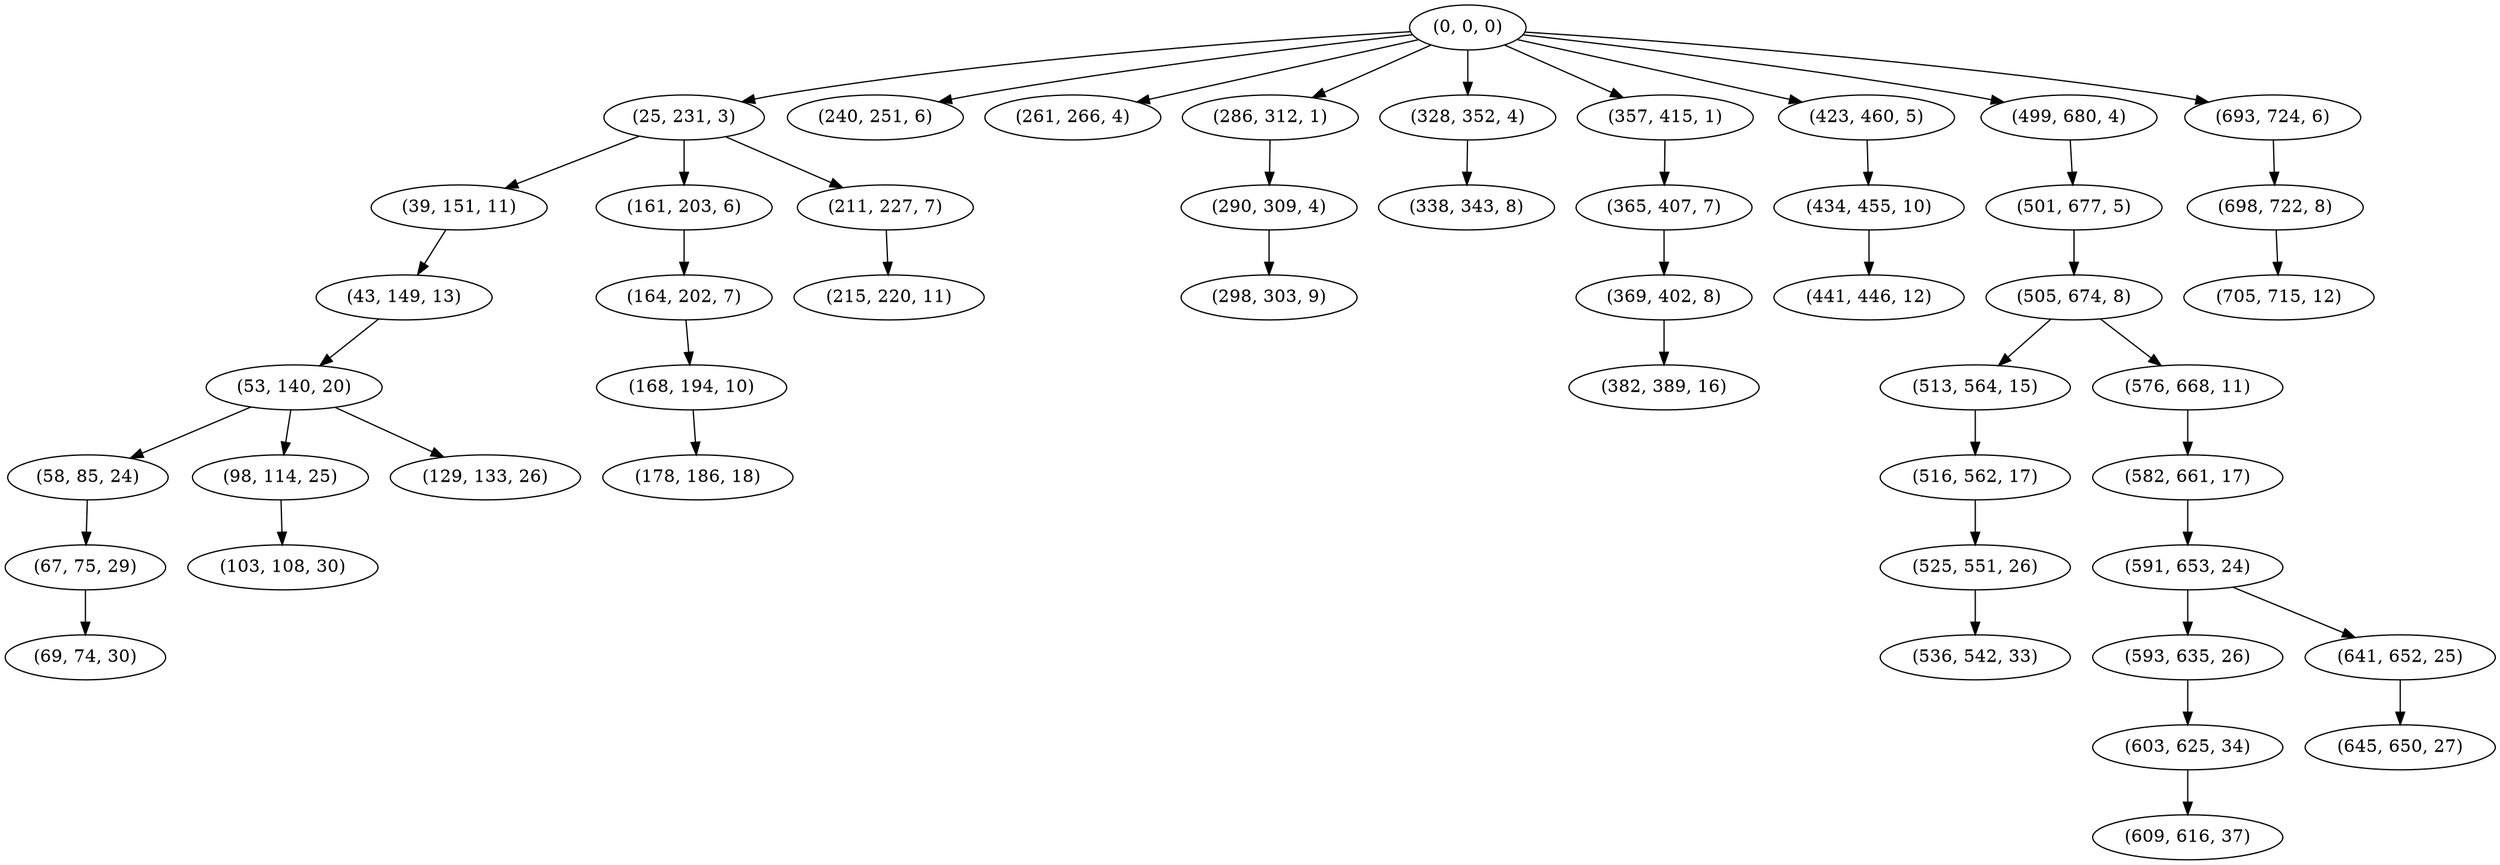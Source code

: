 digraph tree {
    "(0, 0, 0)";
    "(25, 231, 3)";
    "(39, 151, 11)";
    "(43, 149, 13)";
    "(53, 140, 20)";
    "(58, 85, 24)";
    "(67, 75, 29)";
    "(69, 74, 30)";
    "(98, 114, 25)";
    "(103, 108, 30)";
    "(129, 133, 26)";
    "(161, 203, 6)";
    "(164, 202, 7)";
    "(168, 194, 10)";
    "(178, 186, 18)";
    "(211, 227, 7)";
    "(215, 220, 11)";
    "(240, 251, 6)";
    "(261, 266, 4)";
    "(286, 312, 1)";
    "(290, 309, 4)";
    "(298, 303, 9)";
    "(328, 352, 4)";
    "(338, 343, 8)";
    "(357, 415, 1)";
    "(365, 407, 7)";
    "(369, 402, 8)";
    "(382, 389, 16)";
    "(423, 460, 5)";
    "(434, 455, 10)";
    "(441, 446, 12)";
    "(499, 680, 4)";
    "(501, 677, 5)";
    "(505, 674, 8)";
    "(513, 564, 15)";
    "(516, 562, 17)";
    "(525, 551, 26)";
    "(536, 542, 33)";
    "(576, 668, 11)";
    "(582, 661, 17)";
    "(591, 653, 24)";
    "(593, 635, 26)";
    "(603, 625, 34)";
    "(609, 616, 37)";
    "(641, 652, 25)";
    "(645, 650, 27)";
    "(693, 724, 6)";
    "(698, 722, 8)";
    "(705, 715, 12)";
    "(0, 0, 0)" -> "(25, 231, 3)";
    "(0, 0, 0)" -> "(240, 251, 6)";
    "(0, 0, 0)" -> "(261, 266, 4)";
    "(0, 0, 0)" -> "(286, 312, 1)";
    "(0, 0, 0)" -> "(328, 352, 4)";
    "(0, 0, 0)" -> "(357, 415, 1)";
    "(0, 0, 0)" -> "(423, 460, 5)";
    "(0, 0, 0)" -> "(499, 680, 4)";
    "(0, 0, 0)" -> "(693, 724, 6)";
    "(25, 231, 3)" -> "(39, 151, 11)";
    "(25, 231, 3)" -> "(161, 203, 6)";
    "(25, 231, 3)" -> "(211, 227, 7)";
    "(39, 151, 11)" -> "(43, 149, 13)";
    "(43, 149, 13)" -> "(53, 140, 20)";
    "(53, 140, 20)" -> "(58, 85, 24)";
    "(53, 140, 20)" -> "(98, 114, 25)";
    "(53, 140, 20)" -> "(129, 133, 26)";
    "(58, 85, 24)" -> "(67, 75, 29)";
    "(67, 75, 29)" -> "(69, 74, 30)";
    "(98, 114, 25)" -> "(103, 108, 30)";
    "(161, 203, 6)" -> "(164, 202, 7)";
    "(164, 202, 7)" -> "(168, 194, 10)";
    "(168, 194, 10)" -> "(178, 186, 18)";
    "(211, 227, 7)" -> "(215, 220, 11)";
    "(286, 312, 1)" -> "(290, 309, 4)";
    "(290, 309, 4)" -> "(298, 303, 9)";
    "(328, 352, 4)" -> "(338, 343, 8)";
    "(357, 415, 1)" -> "(365, 407, 7)";
    "(365, 407, 7)" -> "(369, 402, 8)";
    "(369, 402, 8)" -> "(382, 389, 16)";
    "(423, 460, 5)" -> "(434, 455, 10)";
    "(434, 455, 10)" -> "(441, 446, 12)";
    "(499, 680, 4)" -> "(501, 677, 5)";
    "(501, 677, 5)" -> "(505, 674, 8)";
    "(505, 674, 8)" -> "(513, 564, 15)";
    "(505, 674, 8)" -> "(576, 668, 11)";
    "(513, 564, 15)" -> "(516, 562, 17)";
    "(516, 562, 17)" -> "(525, 551, 26)";
    "(525, 551, 26)" -> "(536, 542, 33)";
    "(576, 668, 11)" -> "(582, 661, 17)";
    "(582, 661, 17)" -> "(591, 653, 24)";
    "(591, 653, 24)" -> "(593, 635, 26)";
    "(591, 653, 24)" -> "(641, 652, 25)";
    "(593, 635, 26)" -> "(603, 625, 34)";
    "(603, 625, 34)" -> "(609, 616, 37)";
    "(641, 652, 25)" -> "(645, 650, 27)";
    "(693, 724, 6)" -> "(698, 722, 8)";
    "(698, 722, 8)" -> "(705, 715, 12)";
}
